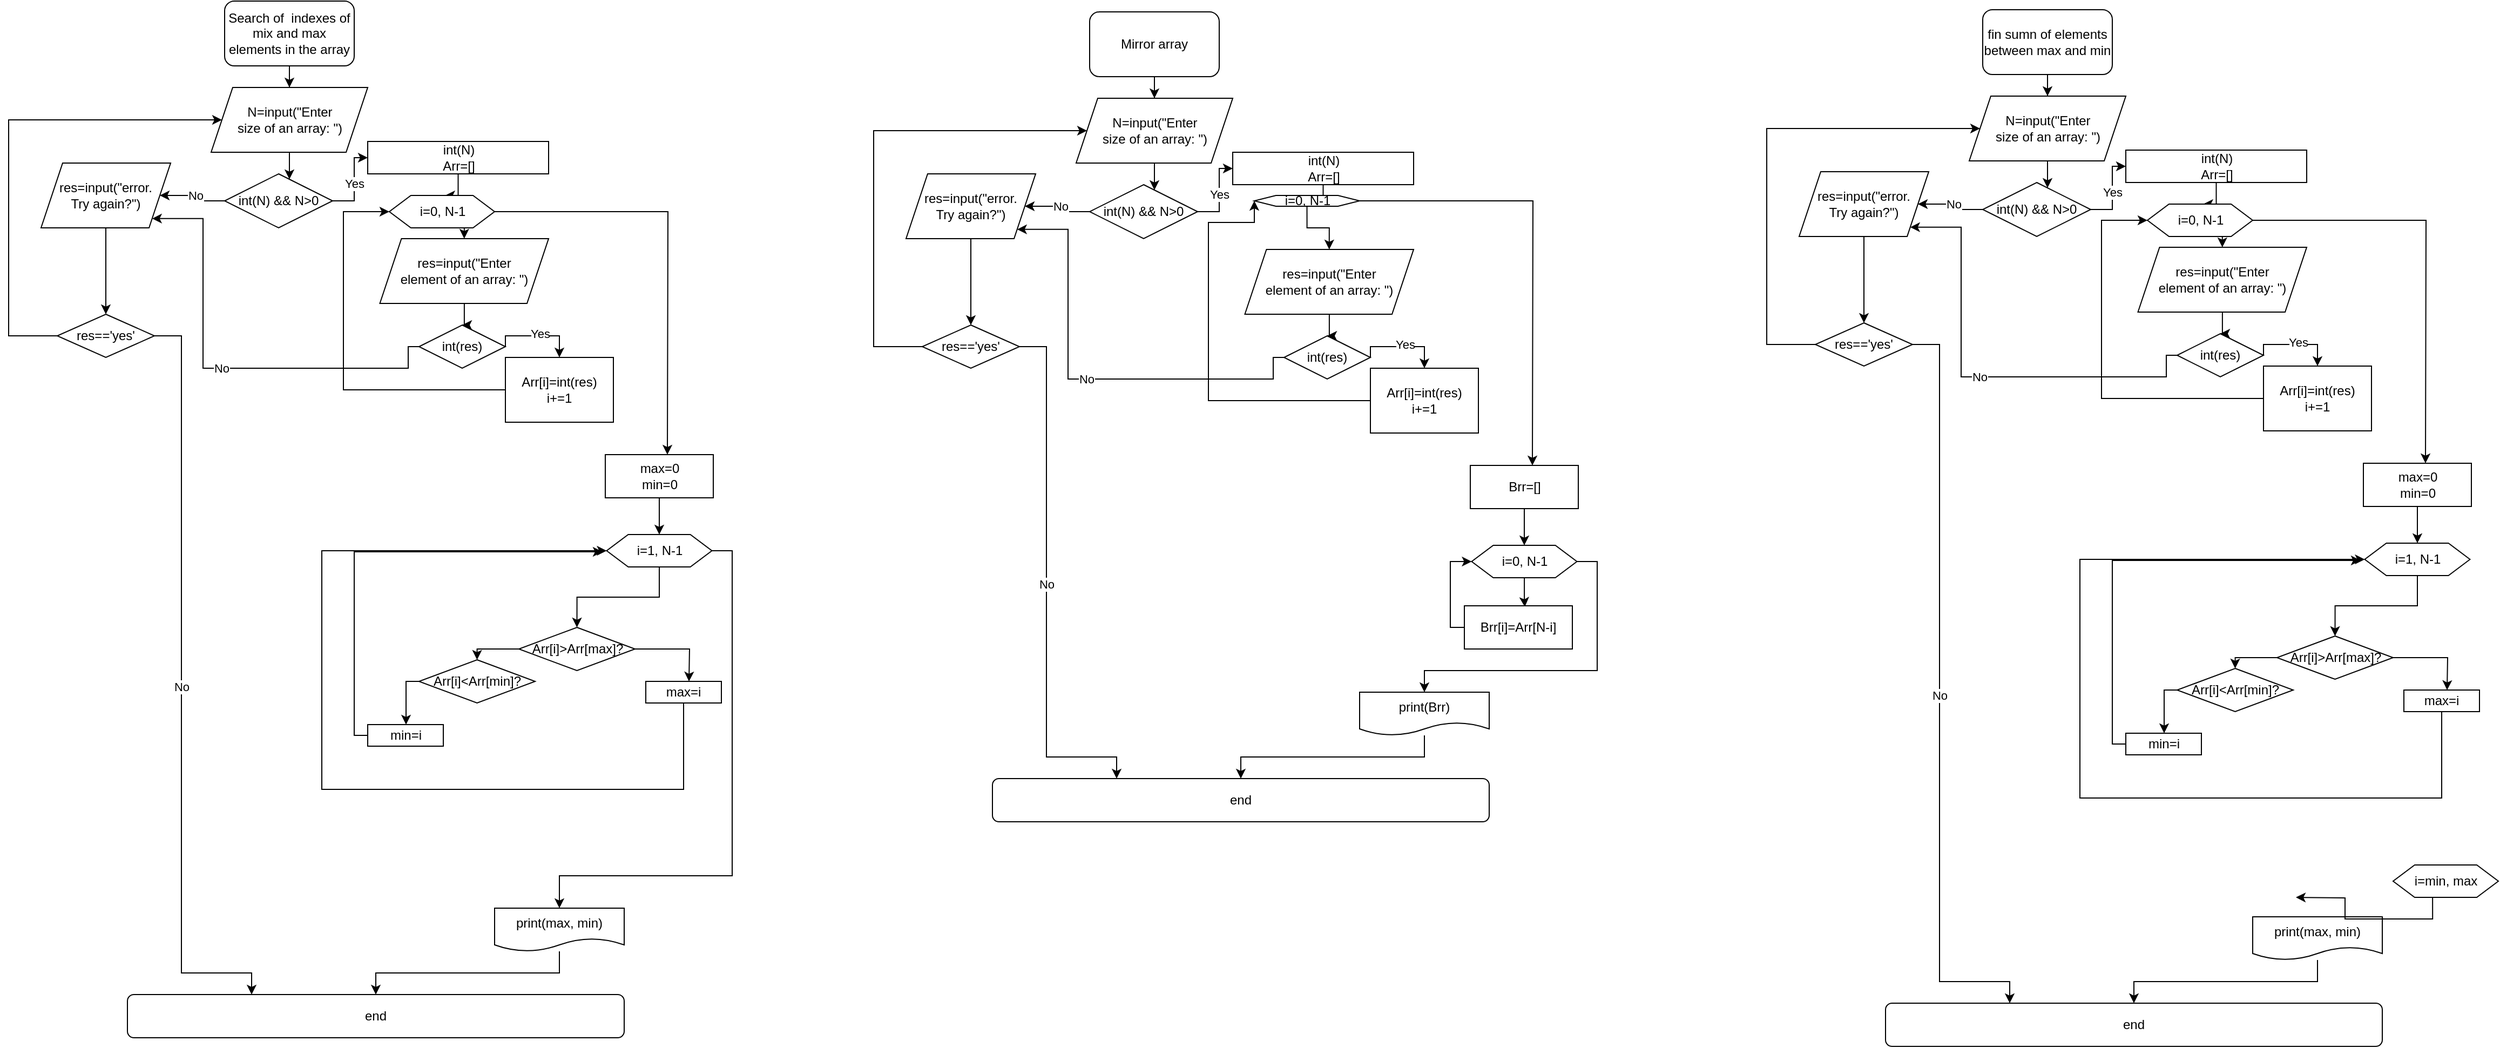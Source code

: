 <mxfile version="20.0.4" type="github">
  <diagram id="_PqSA9Pv_snBcvRDJ_t1" name="Page-1">
    <mxGraphModel dx="544" dy="1064" grid="1" gridSize="10" guides="1" tooltips="1" connect="1" arrows="1" fold="1" page="1" pageScale="1" pageWidth="827" pageHeight="1169" math="0" shadow="0">
      <root>
        <mxCell id="0" />
        <mxCell id="1" parent="0" />
        <mxCell id="c1LPF4VAhOiQwFTTLrdH-11" style="edgeStyle=orthogonalEdgeStyle;rounded=0;orthogonalLoop=1;jettySize=auto;html=1;entryX=0.5;entryY=0;entryDx=0;entryDy=0;" edge="1" parent="1" source="c1LPF4VAhOiQwFTTLrdH-1" target="c1LPF4VAhOiQwFTTLrdH-2">
          <mxGeometry relative="1" as="geometry" />
        </mxCell>
        <mxCell id="c1LPF4VAhOiQwFTTLrdH-1" value="Search of&amp;nbsp; indexes of mix and max elements in the array" style="rounded=1;whiteSpace=wrap;html=1;" vertex="1" parent="1">
          <mxGeometry x="282" y="60" width="120" height="60" as="geometry" />
        </mxCell>
        <mxCell id="c1LPF4VAhOiQwFTTLrdH-6" value="" style="edgeStyle=orthogonalEdgeStyle;rounded=0;orthogonalLoop=1;jettySize=auto;html=1;" edge="1" parent="1" source="c1LPF4VAhOiQwFTTLrdH-2" target="c1LPF4VAhOiQwFTTLrdH-5">
          <mxGeometry relative="1" as="geometry">
            <Array as="points">
              <mxPoint x="342" y="210" />
              <mxPoint x="342" y="210" />
            </Array>
          </mxGeometry>
        </mxCell>
        <mxCell id="c1LPF4VAhOiQwFTTLrdH-2" value="N=input(&quot;Enter &lt;br&gt;size of an array: &quot;)" style="shape=parallelogram;perimeter=parallelogramPerimeter;whiteSpace=wrap;html=1;fixedSize=1;" vertex="1" parent="1">
          <mxGeometry x="269.5" y="140" width="145" height="60" as="geometry" />
        </mxCell>
        <mxCell id="c1LPF4VAhOiQwFTTLrdH-9" style="edgeStyle=orthogonalEdgeStyle;rounded=0;orthogonalLoop=1;jettySize=auto;html=1;entryX=0.5;entryY=0;entryDx=0;entryDy=0;" edge="1" parent="1" source="c1LPF4VAhOiQwFTTLrdH-3" target="c1LPF4VAhOiQwFTTLrdH-4">
          <mxGeometry relative="1" as="geometry" />
        </mxCell>
        <mxCell id="c1LPF4VAhOiQwFTTLrdH-3" value="res=input(&quot;error. &lt;br&gt;Try again?&quot;)" style="shape=parallelogram;perimeter=parallelogramPerimeter;whiteSpace=wrap;html=1;fixedSize=1;" vertex="1" parent="1">
          <mxGeometry x="112" y="210" width="120" height="60" as="geometry" />
        </mxCell>
        <mxCell id="c1LPF4VAhOiQwFTTLrdH-10" style="edgeStyle=orthogonalEdgeStyle;rounded=0;orthogonalLoop=1;jettySize=auto;html=1;entryX=0;entryY=0.5;entryDx=0;entryDy=0;" edge="1" parent="1" source="c1LPF4VAhOiQwFTTLrdH-4" target="c1LPF4VAhOiQwFTTLrdH-2">
          <mxGeometry relative="1" as="geometry">
            <Array as="points">
              <mxPoint x="82" y="370" />
              <mxPoint x="82" y="170" />
            </Array>
          </mxGeometry>
        </mxCell>
        <mxCell id="c1LPF4VAhOiQwFTTLrdH-63" value="No" style="edgeStyle=orthogonalEdgeStyle;rounded=0;orthogonalLoop=1;jettySize=auto;html=1;entryX=0.25;entryY=0;entryDx=0;entryDy=0;exitX=1;exitY=0.5;exitDx=0;exitDy=0;" edge="1" parent="1" source="c1LPF4VAhOiQwFTTLrdH-4" target="c1LPF4VAhOiQwFTTLrdH-60">
          <mxGeometry relative="1" as="geometry">
            <mxPoint x="242.0" y="940" as="targetPoint" />
            <Array as="points">
              <mxPoint x="242" y="370" />
              <mxPoint x="242" y="960" />
            </Array>
          </mxGeometry>
        </mxCell>
        <mxCell id="c1LPF4VAhOiQwFTTLrdH-4" value="res==&#39;yes&#39;" style="rhombus;whiteSpace=wrap;html=1;" vertex="1" parent="1">
          <mxGeometry x="127" y="350" width="90" height="40" as="geometry" />
        </mxCell>
        <mxCell id="c1LPF4VAhOiQwFTTLrdH-7" value="No" style="edgeStyle=orthogonalEdgeStyle;rounded=0;orthogonalLoop=1;jettySize=auto;html=1;entryX=1;entryY=0.5;entryDx=0;entryDy=0;" edge="1" parent="1" source="c1LPF4VAhOiQwFTTLrdH-5" target="c1LPF4VAhOiQwFTTLrdH-3">
          <mxGeometry relative="1" as="geometry" />
        </mxCell>
        <mxCell id="c1LPF4VAhOiQwFTTLrdH-13" value="Yes" style="edgeStyle=orthogonalEdgeStyle;rounded=0;orthogonalLoop=1;jettySize=auto;html=1;entryX=0;entryY=0.5;entryDx=0;entryDy=0;" edge="1" parent="1" source="c1LPF4VAhOiQwFTTLrdH-5" target="c1LPF4VAhOiQwFTTLrdH-12">
          <mxGeometry relative="1" as="geometry" />
        </mxCell>
        <mxCell id="c1LPF4VAhOiQwFTTLrdH-5" value="int(N) &amp;amp;&amp;amp; N&amp;gt;0" style="rhombus;whiteSpace=wrap;html=1;" vertex="1" parent="1">
          <mxGeometry x="282" y="220" width="100" height="50" as="geometry" />
        </mxCell>
        <mxCell id="c1LPF4VAhOiQwFTTLrdH-46" style="edgeStyle=orthogonalEdgeStyle;rounded=0;orthogonalLoop=1;jettySize=auto;html=1;entryX=0.531;entryY=0.032;entryDx=0;entryDy=0;entryPerimeter=0;" edge="1" parent="1" source="c1LPF4VAhOiQwFTTLrdH-12" target="c1LPF4VAhOiQwFTTLrdH-45">
          <mxGeometry relative="1" as="geometry" />
        </mxCell>
        <mxCell id="c1LPF4VAhOiQwFTTLrdH-12" value="int(N)&lt;br&gt;Arr=[]" style="rounded=0;whiteSpace=wrap;html=1;" vertex="1" parent="1">
          <mxGeometry x="414.5" y="190" width="167.5" height="30" as="geometry" />
        </mxCell>
        <mxCell id="c1LPF4VAhOiQwFTTLrdH-23" value="" style="edgeStyle=orthogonalEdgeStyle;rounded=0;orthogonalLoop=1;jettySize=auto;html=1;" edge="1" parent="1" source="c1LPF4VAhOiQwFTTLrdH-15" target="c1LPF4VAhOiQwFTTLrdH-22">
          <mxGeometry relative="1" as="geometry" />
        </mxCell>
        <mxCell id="c1LPF4VAhOiQwFTTLrdH-15" value="res=input(&quot;Enter &lt;br&gt;element of an array: &quot;)" style="shape=parallelogram;perimeter=parallelogramPerimeter;whiteSpace=wrap;html=1;fixedSize=1;" vertex="1" parent="1">
          <mxGeometry x="425.75" y="280" width="156.25" height="60" as="geometry" />
        </mxCell>
        <mxCell id="c1LPF4VAhOiQwFTTLrdH-29" style="edgeStyle=orthogonalEdgeStyle;rounded=0;orthogonalLoop=1;jettySize=auto;html=1;entryX=0.5;entryY=0;entryDx=0;entryDy=0;exitX=1;exitY=0.5;exitDx=0;exitDy=0;" edge="1" parent="1" source="c1LPF4VAhOiQwFTTLrdH-22" target="c1LPF4VAhOiQwFTTLrdH-27">
          <mxGeometry relative="1" as="geometry">
            <Array as="points">
              <mxPoint x="542" y="370" />
              <mxPoint x="592" y="370" />
            </Array>
          </mxGeometry>
        </mxCell>
        <mxCell id="c1LPF4VAhOiQwFTTLrdH-41" value="Yes" style="edgeLabel;html=1;align=center;verticalAlign=middle;resizable=0;points=[];" vertex="1" connectable="0" parent="c1LPF4VAhOiQwFTTLrdH-29">
          <mxGeometry x="0.071" y="3" relative="1" as="geometry">
            <mxPoint x="-1" y="1" as="offset" />
          </mxGeometry>
        </mxCell>
        <mxCell id="c1LPF4VAhOiQwFTTLrdH-40" value="No" style="edgeStyle=orthogonalEdgeStyle;rounded=0;orthogonalLoop=1;jettySize=auto;html=1;entryX=1;entryY=1;entryDx=0;entryDy=0;exitX=0;exitY=0.5;exitDx=0;exitDy=0;" edge="1" parent="1" source="c1LPF4VAhOiQwFTTLrdH-22" target="c1LPF4VAhOiQwFTTLrdH-3">
          <mxGeometry relative="1" as="geometry">
            <Array as="points">
              <mxPoint x="452" y="380" />
              <mxPoint x="452" y="400" />
              <mxPoint x="262" y="400" />
              <mxPoint x="262" y="261" />
            </Array>
          </mxGeometry>
        </mxCell>
        <mxCell id="c1LPF4VAhOiQwFTTLrdH-22" value="int(res)" style="rhombus;whiteSpace=wrap;html=1;" vertex="1" parent="1">
          <mxGeometry x="462" y="360" width="80" height="40" as="geometry" />
        </mxCell>
        <mxCell id="c1LPF4VAhOiQwFTTLrdH-31" value="" style="edgeStyle=orthogonalEdgeStyle;rounded=0;orthogonalLoop=1;jettySize=auto;html=1;entryX=0;entryY=0.5;entryDx=0;entryDy=0;" edge="1" parent="1" source="c1LPF4VAhOiQwFTTLrdH-27" target="c1LPF4VAhOiQwFTTLrdH-45">
          <mxGeometry relative="1" as="geometry">
            <mxPoint x="654.5" y="460.0" as="targetPoint" />
            <Array as="points">
              <mxPoint x="392" y="420" />
              <mxPoint x="392" y="255" />
            </Array>
          </mxGeometry>
        </mxCell>
        <mxCell id="c1LPF4VAhOiQwFTTLrdH-27" value="Arr[i]=int(res)&lt;br&gt;i+=1" style="rounded=0;whiteSpace=wrap;html=1;" vertex="1" parent="1">
          <mxGeometry x="542" y="390" width="100" height="60" as="geometry" />
        </mxCell>
        <mxCell id="c1LPF4VAhOiQwFTTLrdH-38" style="edgeStyle=orthogonalEdgeStyle;rounded=0;orthogonalLoop=1;jettySize=auto;html=1;entryX=0.5;entryY=0;entryDx=0;entryDy=0;exitX=0.5;exitY=1;exitDx=0;exitDy=0;" edge="1" parent="1" source="c1LPF4VAhOiQwFTTLrdH-50" target="c1LPF4VAhOiQwFTTLrdH-34">
          <mxGeometry relative="1" as="geometry">
            <mxPoint x="594.471" y="590.0" as="sourcePoint" />
          </mxGeometry>
        </mxCell>
        <mxCell id="c1LPF4VAhOiQwFTTLrdH-52" style="edgeStyle=orthogonalEdgeStyle;rounded=0;orthogonalLoop=1;jettySize=auto;html=1;" edge="1" parent="1" source="c1LPF4VAhOiQwFTTLrdH-34">
          <mxGeometry relative="1" as="geometry">
            <mxPoint x="712.0" y="690.0" as="targetPoint" />
          </mxGeometry>
        </mxCell>
        <mxCell id="c1LPF4VAhOiQwFTTLrdH-56" style="edgeStyle=orthogonalEdgeStyle;rounded=0;orthogonalLoop=1;jettySize=auto;html=1;entryX=0.5;entryY=0;entryDx=0;entryDy=0;" edge="1" parent="1" source="c1LPF4VAhOiQwFTTLrdH-34" target="c1LPF4VAhOiQwFTTLrdH-54">
          <mxGeometry relative="1" as="geometry">
            <Array as="points">
              <mxPoint x="516" y="660" />
            </Array>
          </mxGeometry>
        </mxCell>
        <mxCell id="c1LPF4VAhOiQwFTTLrdH-34" value="Arr[i]&amp;gt;Arr[max]?" style="rhombus;whiteSpace=wrap;html=1;" vertex="1" parent="1">
          <mxGeometry x="554.5" y="640" width="107.5" height="40" as="geometry" />
        </mxCell>
        <mxCell id="c1LPF4VAhOiQwFTTLrdH-51" style="edgeStyle=orthogonalEdgeStyle;rounded=0;orthogonalLoop=1;jettySize=auto;html=1;entryX=0.5;entryY=0;entryDx=0;entryDy=0;" edge="1" parent="1" source="c1LPF4VAhOiQwFTTLrdH-35" target="c1LPF4VAhOiQwFTTLrdH-50">
          <mxGeometry relative="1" as="geometry" />
        </mxCell>
        <mxCell id="c1LPF4VAhOiQwFTTLrdH-35" value="max=0&lt;br&gt;min=0" style="rounded=0;whiteSpace=wrap;html=1;" vertex="1" parent="1">
          <mxGeometry x="634.5" y="480" width="100" height="40" as="geometry" />
        </mxCell>
        <mxCell id="c1LPF4VAhOiQwFTTLrdH-48" style="edgeStyle=orthogonalEdgeStyle;rounded=0;orthogonalLoop=1;jettySize=auto;html=1;entryX=0.5;entryY=0;entryDx=0;entryDy=0;exitX=0.5;exitY=1;exitDx=0;exitDy=0;" edge="1" parent="1" source="c1LPF4VAhOiQwFTTLrdH-45" target="c1LPF4VAhOiQwFTTLrdH-15">
          <mxGeometry relative="1" as="geometry" />
        </mxCell>
        <mxCell id="c1LPF4VAhOiQwFTTLrdH-49" style="edgeStyle=orthogonalEdgeStyle;rounded=0;orthogonalLoop=1;jettySize=auto;html=1;" edge="1" parent="1" source="c1LPF4VAhOiQwFTTLrdH-45">
          <mxGeometry relative="1" as="geometry">
            <mxPoint x="692.0" y="480.0" as="targetPoint" />
          </mxGeometry>
        </mxCell>
        <mxCell id="c1LPF4VAhOiQwFTTLrdH-45" value="i=0, N-1" style="shape=hexagon;perimeter=hexagonPerimeter2;whiteSpace=wrap;html=1;fixedSize=1;" vertex="1" parent="1">
          <mxGeometry x="434.5" y="240" width="97.5" height="30" as="geometry" />
        </mxCell>
        <mxCell id="c1LPF4VAhOiQwFTTLrdH-62" style="edgeStyle=orthogonalEdgeStyle;rounded=0;orthogonalLoop=1;jettySize=auto;html=1;entryX=0.5;entryY=0;entryDx=0;entryDy=0;" edge="1" parent="1" source="c1LPF4VAhOiQwFTTLrdH-50" target="c1LPF4VAhOiQwFTTLrdH-61">
          <mxGeometry relative="1" as="geometry">
            <Array as="points">
              <mxPoint x="752" y="569" />
              <mxPoint x="752" y="870" />
            </Array>
          </mxGeometry>
        </mxCell>
        <mxCell id="c1LPF4VAhOiQwFTTLrdH-50" value="i=1, N-1" style="shape=hexagon;perimeter=hexagonPerimeter2;whiteSpace=wrap;html=1;fixedSize=1;" vertex="1" parent="1">
          <mxGeometry x="635.75" y="554" width="97.5" height="30" as="geometry" />
        </mxCell>
        <mxCell id="c1LPF4VAhOiQwFTTLrdH-58" style="edgeStyle=orthogonalEdgeStyle;rounded=0;orthogonalLoop=1;jettySize=auto;html=1;entryX=0;entryY=0.5;entryDx=0;entryDy=0;" edge="1" parent="1" source="c1LPF4VAhOiQwFTTLrdH-53" target="c1LPF4VAhOiQwFTTLrdH-50">
          <mxGeometry relative="1" as="geometry">
            <Array as="points">
              <mxPoint x="707" y="790" />
              <mxPoint x="372" y="790" />
              <mxPoint x="372" y="569" />
            </Array>
          </mxGeometry>
        </mxCell>
        <mxCell id="c1LPF4VAhOiQwFTTLrdH-53" value="max=i" style="rounded=0;whiteSpace=wrap;html=1;" vertex="1" parent="1">
          <mxGeometry x="672" y="690" width="70" height="20" as="geometry" />
        </mxCell>
        <mxCell id="c1LPF4VAhOiQwFTTLrdH-57" style="edgeStyle=orthogonalEdgeStyle;rounded=0;orthogonalLoop=1;jettySize=auto;html=1;entryX=0.5;entryY=0;entryDx=0;entryDy=0;" edge="1" parent="1" source="c1LPF4VAhOiQwFTTLrdH-54" target="c1LPF4VAhOiQwFTTLrdH-55">
          <mxGeometry relative="1" as="geometry">
            <Array as="points">
              <mxPoint x="450" y="690" />
              <mxPoint x="450" y="730" />
            </Array>
          </mxGeometry>
        </mxCell>
        <mxCell id="c1LPF4VAhOiQwFTTLrdH-54" value="Arr[i]&amp;lt;Arr[min]?" style="rhombus;whiteSpace=wrap;html=1;" vertex="1" parent="1">
          <mxGeometry x="462" y="670" width="107.5" height="40" as="geometry" />
        </mxCell>
        <mxCell id="c1LPF4VAhOiQwFTTLrdH-59" style="edgeStyle=orthogonalEdgeStyle;rounded=0;orthogonalLoop=1;jettySize=auto;html=1;" edge="1" parent="1" source="c1LPF4VAhOiQwFTTLrdH-55">
          <mxGeometry relative="1" as="geometry">
            <mxPoint x="632" y="570" as="targetPoint" />
            <Array as="points">
              <mxPoint x="402" y="740" />
              <mxPoint x="402" y="570" />
            </Array>
          </mxGeometry>
        </mxCell>
        <mxCell id="c1LPF4VAhOiQwFTTLrdH-55" value="min=i" style="rounded=0;whiteSpace=wrap;html=1;" vertex="1" parent="1">
          <mxGeometry x="414.5" y="730" width="70" height="20" as="geometry" />
        </mxCell>
        <mxCell id="c1LPF4VAhOiQwFTTLrdH-60" value="end" style="rounded=1;whiteSpace=wrap;html=1;fontSize=12;glass=0;strokeWidth=1;shadow=0;" vertex="1" parent="1">
          <mxGeometry x="192" y="980" width="460" height="40" as="geometry" />
        </mxCell>
        <mxCell id="c1LPF4VAhOiQwFTTLrdH-64" style="edgeStyle=orthogonalEdgeStyle;rounded=0;orthogonalLoop=1;jettySize=auto;html=1;" edge="1" parent="1" source="c1LPF4VAhOiQwFTTLrdH-61" target="c1LPF4VAhOiQwFTTLrdH-60">
          <mxGeometry relative="1" as="geometry" />
        </mxCell>
        <mxCell id="c1LPF4VAhOiQwFTTLrdH-61" value="print(max, min)" style="shape=document;whiteSpace=wrap;html=1;boundedLbl=1;" vertex="1" parent="1">
          <mxGeometry x="532" y="900" width="120" height="40" as="geometry" />
        </mxCell>
        <mxCell id="c1LPF4VAhOiQwFTTLrdH-65" style="edgeStyle=orthogonalEdgeStyle;rounded=0;orthogonalLoop=1;jettySize=auto;html=1;entryX=0.5;entryY=0;entryDx=0;entryDy=0;" edge="1" parent="1" source="c1LPF4VAhOiQwFTTLrdH-66" target="c1LPF4VAhOiQwFTTLrdH-68">
          <mxGeometry relative="1" as="geometry" />
        </mxCell>
        <mxCell id="c1LPF4VAhOiQwFTTLrdH-66" value="Mirror array" style="rounded=1;whiteSpace=wrap;html=1;" vertex="1" parent="1">
          <mxGeometry x="1083" y="70" width="120" height="60" as="geometry" />
        </mxCell>
        <mxCell id="c1LPF4VAhOiQwFTTLrdH-67" value="" style="edgeStyle=orthogonalEdgeStyle;rounded=0;orthogonalLoop=1;jettySize=auto;html=1;" edge="1" parent="1" source="c1LPF4VAhOiQwFTTLrdH-68" target="c1LPF4VAhOiQwFTTLrdH-76">
          <mxGeometry relative="1" as="geometry">
            <Array as="points">
              <mxPoint x="1143" y="220" />
              <mxPoint x="1143" y="220" />
            </Array>
          </mxGeometry>
        </mxCell>
        <mxCell id="c1LPF4VAhOiQwFTTLrdH-68" value="N=input(&quot;Enter &lt;br&gt;size of an array: &quot;)" style="shape=parallelogram;perimeter=parallelogramPerimeter;whiteSpace=wrap;html=1;fixedSize=1;" vertex="1" parent="1">
          <mxGeometry x="1070.5" y="150" width="145" height="60" as="geometry" />
        </mxCell>
        <mxCell id="c1LPF4VAhOiQwFTTLrdH-69" style="edgeStyle=orthogonalEdgeStyle;rounded=0;orthogonalLoop=1;jettySize=auto;html=1;entryX=0.5;entryY=0;entryDx=0;entryDy=0;" edge="1" parent="1" source="c1LPF4VAhOiQwFTTLrdH-70" target="c1LPF4VAhOiQwFTTLrdH-73">
          <mxGeometry relative="1" as="geometry" />
        </mxCell>
        <mxCell id="c1LPF4VAhOiQwFTTLrdH-70" value="res=input(&quot;error. &lt;br&gt;Try again?&quot;)" style="shape=parallelogram;perimeter=parallelogramPerimeter;whiteSpace=wrap;html=1;fixedSize=1;" vertex="1" parent="1">
          <mxGeometry x="913" y="220" width="120" height="60" as="geometry" />
        </mxCell>
        <mxCell id="c1LPF4VAhOiQwFTTLrdH-71" style="edgeStyle=orthogonalEdgeStyle;rounded=0;orthogonalLoop=1;jettySize=auto;html=1;entryX=0;entryY=0.5;entryDx=0;entryDy=0;" edge="1" parent="1" source="c1LPF4VAhOiQwFTTLrdH-73" target="c1LPF4VAhOiQwFTTLrdH-68">
          <mxGeometry relative="1" as="geometry">
            <Array as="points">
              <mxPoint x="883" y="380" />
              <mxPoint x="883" y="180" />
            </Array>
          </mxGeometry>
        </mxCell>
        <mxCell id="c1LPF4VAhOiQwFTTLrdH-72" value="No" style="edgeStyle=orthogonalEdgeStyle;rounded=0;orthogonalLoop=1;jettySize=auto;html=1;entryX=0.25;entryY=0;entryDx=0;entryDy=0;exitX=1;exitY=0.5;exitDx=0;exitDy=0;" edge="1" parent="1" source="c1LPF4VAhOiQwFTTLrdH-73" target="c1LPF4VAhOiQwFTTLrdH-104">
          <mxGeometry relative="1" as="geometry">
            <mxPoint x="1043" y="950" as="targetPoint" />
            <Array as="points">
              <mxPoint x="1043" y="380" />
              <mxPoint x="1043" y="760" />
              <mxPoint x="1108" y="760" />
            </Array>
          </mxGeometry>
        </mxCell>
        <mxCell id="c1LPF4VAhOiQwFTTLrdH-73" value="res==&#39;yes&#39;" style="rhombus;whiteSpace=wrap;html=1;" vertex="1" parent="1">
          <mxGeometry x="928" y="360" width="90" height="40" as="geometry" />
        </mxCell>
        <mxCell id="c1LPF4VAhOiQwFTTLrdH-74" value="No" style="edgeStyle=orthogonalEdgeStyle;rounded=0;orthogonalLoop=1;jettySize=auto;html=1;entryX=1;entryY=0.5;entryDx=0;entryDy=0;" edge="1" parent="1" source="c1LPF4VAhOiQwFTTLrdH-76" target="c1LPF4VAhOiQwFTTLrdH-70">
          <mxGeometry relative="1" as="geometry" />
        </mxCell>
        <mxCell id="c1LPF4VAhOiQwFTTLrdH-75" value="Yes" style="edgeStyle=orthogonalEdgeStyle;rounded=0;orthogonalLoop=1;jettySize=auto;html=1;entryX=0;entryY=0.5;entryDx=0;entryDy=0;" edge="1" parent="1" source="c1LPF4VAhOiQwFTTLrdH-76" target="c1LPF4VAhOiQwFTTLrdH-78">
          <mxGeometry relative="1" as="geometry" />
        </mxCell>
        <mxCell id="c1LPF4VAhOiQwFTTLrdH-76" value="int(N) &amp;amp;&amp;amp; N&amp;gt;0" style="rhombus;whiteSpace=wrap;html=1;" vertex="1" parent="1">
          <mxGeometry x="1083" y="230" width="100" height="50" as="geometry" />
        </mxCell>
        <mxCell id="c1LPF4VAhOiQwFTTLrdH-77" style="edgeStyle=orthogonalEdgeStyle;rounded=0;orthogonalLoop=1;jettySize=auto;html=1;entryX=0.531;entryY=0.032;entryDx=0;entryDy=0;entryPerimeter=0;" edge="1" parent="1" source="c1LPF4VAhOiQwFTTLrdH-78" target="c1LPF4VAhOiQwFTTLrdH-95">
          <mxGeometry relative="1" as="geometry" />
        </mxCell>
        <mxCell id="c1LPF4VAhOiQwFTTLrdH-78" value="int(N)&lt;br&gt;Arr=[]" style="rounded=0;whiteSpace=wrap;html=1;" vertex="1" parent="1">
          <mxGeometry x="1215.5" y="200" width="167.5" height="30" as="geometry" />
        </mxCell>
        <mxCell id="c1LPF4VAhOiQwFTTLrdH-79" value="" style="edgeStyle=orthogonalEdgeStyle;rounded=0;orthogonalLoop=1;jettySize=auto;html=1;" edge="1" parent="1" source="c1LPF4VAhOiQwFTTLrdH-80" target="c1LPF4VAhOiQwFTTLrdH-84">
          <mxGeometry relative="1" as="geometry" />
        </mxCell>
        <mxCell id="c1LPF4VAhOiQwFTTLrdH-80" value="res=input(&quot;Enter &lt;br&gt;element of an array: &quot;)" style="shape=parallelogram;perimeter=parallelogramPerimeter;whiteSpace=wrap;html=1;fixedSize=1;" vertex="1" parent="1">
          <mxGeometry x="1226.75" y="290" width="156.25" height="60" as="geometry" />
        </mxCell>
        <mxCell id="c1LPF4VAhOiQwFTTLrdH-81" style="edgeStyle=orthogonalEdgeStyle;rounded=0;orthogonalLoop=1;jettySize=auto;html=1;entryX=0.5;entryY=0;entryDx=0;entryDy=0;exitX=1;exitY=0.5;exitDx=0;exitDy=0;" edge="1" parent="1" source="c1LPF4VAhOiQwFTTLrdH-84" target="c1LPF4VAhOiQwFTTLrdH-86">
          <mxGeometry relative="1" as="geometry">
            <Array as="points">
              <mxPoint x="1343" y="380" />
              <mxPoint x="1393" y="380" />
            </Array>
          </mxGeometry>
        </mxCell>
        <mxCell id="c1LPF4VAhOiQwFTTLrdH-82" value="Yes" style="edgeLabel;html=1;align=center;verticalAlign=middle;resizable=0;points=[];" vertex="1" connectable="0" parent="c1LPF4VAhOiQwFTTLrdH-81">
          <mxGeometry x="0.071" y="3" relative="1" as="geometry">
            <mxPoint x="-1" y="1" as="offset" />
          </mxGeometry>
        </mxCell>
        <mxCell id="c1LPF4VAhOiQwFTTLrdH-83" value="No" style="edgeStyle=orthogonalEdgeStyle;rounded=0;orthogonalLoop=1;jettySize=auto;html=1;entryX=1;entryY=1;entryDx=0;entryDy=0;exitX=0;exitY=0.5;exitDx=0;exitDy=0;" edge="1" parent="1" source="c1LPF4VAhOiQwFTTLrdH-84" target="c1LPF4VAhOiQwFTTLrdH-70">
          <mxGeometry relative="1" as="geometry">
            <Array as="points">
              <mxPoint x="1253" y="390" />
              <mxPoint x="1253" y="410" />
              <mxPoint x="1063" y="410" />
              <mxPoint x="1063" y="271" />
            </Array>
          </mxGeometry>
        </mxCell>
        <mxCell id="c1LPF4VAhOiQwFTTLrdH-84" value="int(res)" style="rhombus;whiteSpace=wrap;html=1;" vertex="1" parent="1">
          <mxGeometry x="1263" y="370" width="80" height="40" as="geometry" />
        </mxCell>
        <mxCell id="c1LPF4VAhOiQwFTTLrdH-85" value="" style="edgeStyle=orthogonalEdgeStyle;rounded=0;orthogonalLoop=1;jettySize=auto;html=1;entryX=0;entryY=0.5;entryDx=0;entryDy=0;" edge="1" parent="1" source="c1LPF4VAhOiQwFTTLrdH-86" target="c1LPF4VAhOiQwFTTLrdH-95">
          <mxGeometry relative="1" as="geometry">
            <mxPoint x="1455.5" y="470.0" as="targetPoint" />
            <Array as="points">
              <mxPoint x="1193" y="430" />
              <mxPoint x="1193" y="265" />
            </Array>
          </mxGeometry>
        </mxCell>
        <mxCell id="c1LPF4VAhOiQwFTTLrdH-86" value="Arr[i]=int(res)&lt;br&gt;i+=1" style="rounded=0;whiteSpace=wrap;html=1;" vertex="1" parent="1">
          <mxGeometry x="1343" y="400" width="100" height="60" as="geometry" />
        </mxCell>
        <mxCell id="c1LPF4VAhOiQwFTTLrdH-91" style="edgeStyle=orthogonalEdgeStyle;rounded=0;orthogonalLoop=1;jettySize=auto;html=1;entryX=0.5;entryY=0;entryDx=0;entryDy=0;" edge="1" parent="1" source="c1LPF4VAhOiQwFTTLrdH-92" target="c1LPF4VAhOiQwFTTLrdH-97">
          <mxGeometry relative="1" as="geometry" />
        </mxCell>
        <mxCell id="c1LPF4VAhOiQwFTTLrdH-92" value="Brr=[]" style="rounded=0;whiteSpace=wrap;html=1;" vertex="1" parent="1">
          <mxGeometry x="1435.5" y="490" width="100" height="40" as="geometry" />
        </mxCell>
        <mxCell id="c1LPF4VAhOiQwFTTLrdH-93" style="edgeStyle=orthogonalEdgeStyle;rounded=0;orthogonalLoop=1;jettySize=auto;html=1;entryX=0.5;entryY=0;entryDx=0;entryDy=0;exitX=0.5;exitY=1;exitDx=0;exitDy=0;" edge="1" parent="1" source="c1LPF4VAhOiQwFTTLrdH-95" target="c1LPF4VAhOiQwFTTLrdH-80">
          <mxGeometry relative="1" as="geometry" />
        </mxCell>
        <mxCell id="c1LPF4VAhOiQwFTTLrdH-94" style="edgeStyle=orthogonalEdgeStyle;rounded=0;orthogonalLoop=1;jettySize=auto;html=1;" edge="1" parent="1" source="c1LPF4VAhOiQwFTTLrdH-95">
          <mxGeometry relative="1" as="geometry">
            <mxPoint x="1493" y="490.0" as="targetPoint" />
          </mxGeometry>
        </mxCell>
        <mxCell id="c1LPF4VAhOiQwFTTLrdH-95" value="i=0, N-1" style="shape=hexagon;perimeter=hexagonPerimeter2;whiteSpace=wrap;html=1;fixedSize=1;" vertex="1" parent="1">
          <mxGeometry x="1235.5" y="240" width="97.5" height="10" as="geometry" />
        </mxCell>
        <mxCell id="c1LPF4VAhOiQwFTTLrdH-96" style="edgeStyle=orthogonalEdgeStyle;rounded=0;orthogonalLoop=1;jettySize=auto;html=1;entryX=0.5;entryY=0;entryDx=0;entryDy=0;" edge="1" parent="1" source="c1LPF4VAhOiQwFTTLrdH-97" target="c1LPF4VAhOiQwFTTLrdH-106">
          <mxGeometry relative="1" as="geometry">
            <Array as="points">
              <mxPoint x="1553" y="579" />
              <mxPoint x="1553" y="680" />
              <mxPoint x="1393" y="680" />
            </Array>
          </mxGeometry>
        </mxCell>
        <mxCell id="c1LPF4VAhOiQwFTTLrdH-111" style="edgeStyle=orthogonalEdgeStyle;rounded=0;orthogonalLoop=1;jettySize=auto;html=1;entryX=0.56;entryY=0.025;entryDx=0;entryDy=0;entryPerimeter=0;" edge="1" parent="1" source="c1LPF4VAhOiQwFTTLrdH-97" target="c1LPF4VAhOiQwFTTLrdH-108">
          <mxGeometry relative="1" as="geometry" />
        </mxCell>
        <mxCell id="c1LPF4VAhOiQwFTTLrdH-97" value="i=0, N-1" style="shape=hexagon;perimeter=hexagonPerimeter2;whiteSpace=wrap;html=1;fixedSize=1;" vertex="1" parent="1">
          <mxGeometry x="1436.75" y="564" width="97.5" height="30" as="geometry" />
        </mxCell>
        <mxCell id="c1LPF4VAhOiQwFTTLrdH-104" value="end" style="rounded=1;whiteSpace=wrap;html=1;fontSize=12;glass=0;strokeWidth=1;shadow=0;" vertex="1" parent="1">
          <mxGeometry x="993" y="780" width="460" height="40" as="geometry" />
        </mxCell>
        <mxCell id="c1LPF4VAhOiQwFTTLrdH-105" style="edgeStyle=orthogonalEdgeStyle;rounded=0;orthogonalLoop=1;jettySize=auto;html=1;" edge="1" parent="1" source="c1LPF4VAhOiQwFTTLrdH-106" target="c1LPF4VAhOiQwFTTLrdH-104">
          <mxGeometry relative="1" as="geometry" />
        </mxCell>
        <mxCell id="c1LPF4VAhOiQwFTTLrdH-106" value="print(Brr)" style="shape=document;whiteSpace=wrap;html=1;boundedLbl=1;" vertex="1" parent="1">
          <mxGeometry x="1333" y="700" width="120" height="40" as="geometry" />
        </mxCell>
        <mxCell id="c1LPF4VAhOiQwFTTLrdH-110" style="edgeStyle=orthogonalEdgeStyle;rounded=0;orthogonalLoop=1;jettySize=auto;html=1;entryX=0;entryY=0.5;entryDx=0;entryDy=0;" edge="1" parent="1" source="c1LPF4VAhOiQwFTTLrdH-108" target="c1LPF4VAhOiQwFTTLrdH-97">
          <mxGeometry relative="1" as="geometry">
            <Array as="points">
              <mxPoint x="1417" y="640" />
              <mxPoint x="1417" y="579" />
            </Array>
          </mxGeometry>
        </mxCell>
        <mxCell id="c1LPF4VAhOiQwFTTLrdH-108" value="Brr[i]=Arr[N-i]" style="rounded=0;whiteSpace=wrap;html=1;" vertex="1" parent="1">
          <mxGeometry x="1430" y="620" width="100" height="40" as="geometry" />
        </mxCell>
        <mxCell id="c1LPF4VAhOiQwFTTLrdH-154" style="edgeStyle=orthogonalEdgeStyle;rounded=0;orthogonalLoop=1;jettySize=auto;html=1;entryX=0.5;entryY=0;entryDx=0;entryDy=0;" edge="1" parent="1" source="c1LPF4VAhOiQwFTTLrdH-155" target="c1LPF4VAhOiQwFTTLrdH-157">
          <mxGeometry relative="1" as="geometry" />
        </mxCell>
        <mxCell id="c1LPF4VAhOiQwFTTLrdH-155" value="fin sumn of elements between max and min" style="rounded=1;whiteSpace=wrap;html=1;" vertex="1" parent="1">
          <mxGeometry x="1910" y="68" width="120" height="60" as="geometry" />
        </mxCell>
        <mxCell id="c1LPF4VAhOiQwFTTLrdH-156" value="" style="edgeStyle=orthogonalEdgeStyle;rounded=0;orthogonalLoop=1;jettySize=auto;html=1;" edge="1" parent="1" source="c1LPF4VAhOiQwFTTLrdH-157" target="c1LPF4VAhOiQwFTTLrdH-165">
          <mxGeometry relative="1" as="geometry">
            <Array as="points">
              <mxPoint x="1970" y="218" />
              <mxPoint x="1970" y="218" />
            </Array>
          </mxGeometry>
        </mxCell>
        <mxCell id="c1LPF4VAhOiQwFTTLrdH-157" value="N=input(&quot;Enter &lt;br&gt;size of an array: &quot;)" style="shape=parallelogram;perimeter=parallelogramPerimeter;whiteSpace=wrap;html=1;fixedSize=1;" vertex="1" parent="1">
          <mxGeometry x="1897.5" y="148" width="145" height="60" as="geometry" />
        </mxCell>
        <mxCell id="c1LPF4VAhOiQwFTTLrdH-158" style="edgeStyle=orthogonalEdgeStyle;rounded=0;orthogonalLoop=1;jettySize=auto;html=1;entryX=0.5;entryY=0;entryDx=0;entryDy=0;" edge="1" parent="1" source="c1LPF4VAhOiQwFTTLrdH-159" target="c1LPF4VAhOiQwFTTLrdH-162">
          <mxGeometry relative="1" as="geometry" />
        </mxCell>
        <mxCell id="c1LPF4VAhOiQwFTTLrdH-159" value="res=input(&quot;error. &lt;br&gt;Try again?&quot;)" style="shape=parallelogram;perimeter=parallelogramPerimeter;whiteSpace=wrap;html=1;fixedSize=1;" vertex="1" parent="1">
          <mxGeometry x="1740" y="218" width="120" height="60" as="geometry" />
        </mxCell>
        <mxCell id="c1LPF4VAhOiQwFTTLrdH-160" style="edgeStyle=orthogonalEdgeStyle;rounded=0;orthogonalLoop=1;jettySize=auto;html=1;entryX=0;entryY=0.5;entryDx=0;entryDy=0;" edge="1" parent="1" source="c1LPF4VAhOiQwFTTLrdH-162" target="c1LPF4VAhOiQwFTTLrdH-157">
          <mxGeometry relative="1" as="geometry">
            <Array as="points">
              <mxPoint x="1710" y="378" />
              <mxPoint x="1710" y="178" />
            </Array>
          </mxGeometry>
        </mxCell>
        <mxCell id="c1LPF4VAhOiQwFTTLrdH-161" value="No" style="edgeStyle=orthogonalEdgeStyle;rounded=0;orthogonalLoop=1;jettySize=auto;html=1;entryX=0.25;entryY=0;entryDx=0;entryDy=0;exitX=1;exitY=0.5;exitDx=0;exitDy=0;" edge="1" parent="1" source="c1LPF4VAhOiQwFTTLrdH-162" target="c1LPF4VAhOiQwFTTLrdH-193">
          <mxGeometry relative="1" as="geometry">
            <mxPoint x="1870" y="948" as="targetPoint" />
            <Array as="points">
              <mxPoint x="1870" y="378" />
              <mxPoint x="1870" y="968" />
            </Array>
          </mxGeometry>
        </mxCell>
        <mxCell id="c1LPF4VAhOiQwFTTLrdH-162" value="res==&#39;yes&#39;" style="rhombus;whiteSpace=wrap;html=1;" vertex="1" parent="1">
          <mxGeometry x="1755" y="358" width="90" height="40" as="geometry" />
        </mxCell>
        <mxCell id="c1LPF4VAhOiQwFTTLrdH-163" value="No" style="edgeStyle=orthogonalEdgeStyle;rounded=0;orthogonalLoop=1;jettySize=auto;html=1;entryX=1;entryY=0.5;entryDx=0;entryDy=0;" edge="1" parent="1" source="c1LPF4VAhOiQwFTTLrdH-165" target="c1LPF4VAhOiQwFTTLrdH-159">
          <mxGeometry relative="1" as="geometry" />
        </mxCell>
        <mxCell id="c1LPF4VAhOiQwFTTLrdH-164" value="Yes" style="edgeStyle=orthogonalEdgeStyle;rounded=0;orthogonalLoop=1;jettySize=auto;html=1;entryX=0;entryY=0.5;entryDx=0;entryDy=0;" edge="1" parent="1" source="c1LPF4VAhOiQwFTTLrdH-165" target="c1LPF4VAhOiQwFTTLrdH-167">
          <mxGeometry relative="1" as="geometry" />
        </mxCell>
        <mxCell id="c1LPF4VAhOiQwFTTLrdH-165" value="int(N) &amp;amp;&amp;amp; N&amp;gt;0" style="rhombus;whiteSpace=wrap;html=1;" vertex="1" parent="1">
          <mxGeometry x="1910" y="228" width="100" height="50" as="geometry" />
        </mxCell>
        <mxCell id="c1LPF4VAhOiQwFTTLrdH-166" style="edgeStyle=orthogonalEdgeStyle;rounded=0;orthogonalLoop=1;jettySize=auto;html=1;entryX=0.531;entryY=0.032;entryDx=0;entryDy=0;entryPerimeter=0;" edge="1" parent="1" source="c1LPF4VAhOiQwFTTLrdH-167" target="c1LPF4VAhOiQwFTTLrdH-184">
          <mxGeometry relative="1" as="geometry" />
        </mxCell>
        <mxCell id="c1LPF4VAhOiQwFTTLrdH-167" value="int(N)&lt;br&gt;Arr=[]" style="rounded=0;whiteSpace=wrap;html=1;" vertex="1" parent="1">
          <mxGeometry x="2042.5" y="198" width="167.5" height="30" as="geometry" />
        </mxCell>
        <mxCell id="c1LPF4VAhOiQwFTTLrdH-168" value="" style="edgeStyle=orthogonalEdgeStyle;rounded=0;orthogonalLoop=1;jettySize=auto;html=1;" edge="1" parent="1" source="c1LPF4VAhOiQwFTTLrdH-169" target="c1LPF4VAhOiQwFTTLrdH-173">
          <mxGeometry relative="1" as="geometry" />
        </mxCell>
        <mxCell id="c1LPF4VAhOiQwFTTLrdH-169" value="res=input(&quot;Enter &lt;br&gt;element of an array: &quot;)" style="shape=parallelogram;perimeter=parallelogramPerimeter;whiteSpace=wrap;html=1;fixedSize=1;" vertex="1" parent="1">
          <mxGeometry x="2053.75" y="288" width="156.25" height="60" as="geometry" />
        </mxCell>
        <mxCell id="c1LPF4VAhOiQwFTTLrdH-170" style="edgeStyle=orthogonalEdgeStyle;rounded=0;orthogonalLoop=1;jettySize=auto;html=1;entryX=0.5;entryY=0;entryDx=0;entryDy=0;exitX=1;exitY=0.5;exitDx=0;exitDy=0;" edge="1" parent="1" source="c1LPF4VAhOiQwFTTLrdH-173" target="c1LPF4VAhOiQwFTTLrdH-175">
          <mxGeometry relative="1" as="geometry">
            <Array as="points">
              <mxPoint x="2170" y="378" />
              <mxPoint x="2220" y="378" />
            </Array>
          </mxGeometry>
        </mxCell>
        <mxCell id="c1LPF4VAhOiQwFTTLrdH-171" value="Yes" style="edgeLabel;html=1;align=center;verticalAlign=middle;resizable=0;points=[];" vertex="1" connectable="0" parent="c1LPF4VAhOiQwFTTLrdH-170">
          <mxGeometry x="0.071" y="3" relative="1" as="geometry">
            <mxPoint x="-1" y="1" as="offset" />
          </mxGeometry>
        </mxCell>
        <mxCell id="c1LPF4VAhOiQwFTTLrdH-172" value="No" style="edgeStyle=orthogonalEdgeStyle;rounded=0;orthogonalLoop=1;jettySize=auto;html=1;entryX=1;entryY=1;entryDx=0;entryDy=0;exitX=0;exitY=0.5;exitDx=0;exitDy=0;" edge="1" parent="1" source="c1LPF4VAhOiQwFTTLrdH-173" target="c1LPF4VAhOiQwFTTLrdH-159">
          <mxGeometry relative="1" as="geometry">
            <Array as="points">
              <mxPoint x="2080" y="388" />
              <mxPoint x="2080" y="408" />
              <mxPoint x="1890" y="408" />
              <mxPoint x="1890" y="269" />
            </Array>
          </mxGeometry>
        </mxCell>
        <mxCell id="c1LPF4VAhOiQwFTTLrdH-173" value="int(res)" style="rhombus;whiteSpace=wrap;html=1;" vertex="1" parent="1">
          <mxGeometry x="2090" y="368" width="80" height="40" as="geometry" />
        </mxCell>
        <mxCell id="c1LPF4VAhOiQwFTTLrdH-174" value="" style="edgeStyle=orthogonalEdgeStyle;rounded=0;orthogonalLoop=1;jettySize=auto;html=1;entryX=0;entryY=0.5;entryDx=0;entryDy=0;" edge="1" parent="1" source="c1LPF4VAhOiQwFTTLrdH-175" target="c1LPF4VAhOiQwFTTLrdH-184">
          <mxGeometry relative="1" as="geometry">
            <mxPoint x="2282.5" y="468.0" as="targetPoint" />
            <Array as="points">
              <mxPoint x="2020" y="428" />
              <mxPoint x="2020" y="263" />
            </Array>
          </mxGeometry>
        </mxCell>
        <mxCell id="c1LPF4VAhOiQwFTTLrdH-175" value="Arr[i]=int(res)&lt;br&gt;i+=1" style="rounded=0;whiteSpace=wrap;html=1;" vertex="1" parent="1">
          <mxGeometry x="2170" y="398" width="100" height="60" as="geometry" />
        </mxCell>
        <mxCell id="c1LPF4VAhOiQwFTTLrdH-176" style="edgeStyle=orthogonalEdgeStyle;rounded=0;orthogonalLoop=1;jettySize=auto;html=1;entryX=0.5;entryY=0;entryDx=0;entryDy=0;exitX=0.5;exitY=1;exitDx=0;exitDy=0;" edge="1" parent="1" source="c1LPF4VAhOiQwFTTLrdH-186" target="c1LPF4VAhOiQwFTTLrdH-179">
          <mxGeometry relative="1" as="geometry">
            <mxPoint x="2222.471" y="598.0" as="sourcePoint" />
          </mxGeometry>
        </mxCell>
        <mxCell id="c1LPF4VAhOiQwFTTLrdH-177" style="edgeStyle=orthogonalEdgeStyle;rounded=0;orthogonalLoop=1;jettySize=auto;html=1;" edge="1" parent="1" source="c1LPF4VAhOiQwFTTLrdH-179">
          <mxGeometry relative="1" as="geometry">
            <mxPoint x="2340" y="698" as="targetPoint" />
          </mxGeometry>
        </mxCell>
        <mxCell id="c1LPF4VAhOiQwFTTLrdH-178" style="edgeStyle=orthogonalEdgeStyle;rounded=0;orthogonalLoop=1;jettySize=auto;html=1;entryX=0.5;entryY=0;entryDx=0;entryDy=0;" edge="1" parent="1" source="c1LPF4VAhOiQwFTTLrdH-179" target="c1LPF4VAhOiQwFTTLrdH-190">
          <mxGeometry relative="1" as="geometry">
            <Array as="points">
              <mxPoint x="2144" y="668" />
            </Array>
          </mxGeometry>
        </mxCell>
        <mxCell id="c1LPF4VAhOiQwFTTLrdH-179" value="Arr[i]&amp;gt;Arr[max]?" style="rhombus;whiteSpace=wrap;html=1;" vertex="1" parent="1">
          <mxGeometry x="2182.5" y="648" width="107.5" height="40" as="geometry" />
        </mxCell>
        <mxCell id="c1LPF4VAhOiQwFTTLrdH-180" style="edgeStyle=orthogonalEdgeStyle;rounded=0;orthogonalLoop=1;jettySize=auto;html=1;entryX=0.5;entryY=0;entryDx=0;entryDy=0;" edge="1" parent="1" source="c1LPF4VAhOiQwFTTLrdH-181" target="c1LPF4VAhOiQwFTTLrdH-186">
          <mxGeometry relative="1" as="geometry" />
        </mxCell>
        <mxCell id="c1LPF4VAhOiQwFTTLrdH-181" value="max=0&lt;br&gt;min=0" style="rounded=0;whiteSpace=wrap;html=1;" vertex="1" parent="1">
          <mxGeometry x="2262.5" y="488" width="100" height="40" as="geometry" />
        </mxCell>
        <mxCell id="c1LPF4VAhOiQwFTTLrdH-182" style="edgeStyle=orthogonalEdgeStyle;rounded=0;orthogonalLoop=1;jettySize=auto;html=1;entryX=0.5;entryY=0;entryDx=0;entryDy=0;exitX=0.5;exitY=1;exitDx=0;exitDy=0;" edge="1" parent="1" source="c1LPF4VAhOiQwFTTLrdH-184" target="c1LPF4VAhOiQwFTTLrdH-169">
          <mxGeometry relative="1" as="geometry" />
        </mxCell>
        <mxCell id="c1LPF4VAhOiQwFTTLrdH-183" style="edgeStyle=orthogonalEdgeStyle;rounded=0;orthogonalLoop=1;jettySize=auto;html=1;" edge="1" parent="1" source="c1LPF4VAhOiQwFTTLrdH-184">
          <mxGeometry relative="1" as="geometry">
            <mxPoint x="2320" y="488" as="targetPoint" />
          </mxGeometry>
        </mxCell>
        <mxCell id="c1LPF4VAhOiQwFTTLrdH-184" value="i=0, N-1" style="shape=hexagon;perimeter=hexagonPerimeter2;whiteSpace=wrap;html=1;fixedSize=1;" vertex="1" parent="1">
          <mxGeometry x="2062.5" y="248" width="97.5" height="30" as="geometry" />
        </mxCell>
        <mxCell id="c1LPF4VAhOiQwFTTLrdH-186" value="i=1, N-1" style="shape=hexagon;perimeter=hexagonPerimeter2;whiteSpace=wrap;html=1;fixedSize=1;" vertex="1" parent="1">
          <mxGeometry x="2263.75" y="562" width="97.5" height="30" as="geometry" />
        </mxCell>
        <mxCell id="c1LPF4VAhOiQwFTTLrdH-187" style="edgeStyle=orthogonalEdgeStyle;rounded=0;orthogonalLoop=1;jettySize=auto;html=1;entryX=0;entryY=0.5;entryDx=0;entryDy=0;" edge="1" parent="1" source="c1LPF4VAhOiQwFTTLrdH-188" target="c1LPF4VAhOiQwFTTLrdH-186">
          <mxGeometry relative="1" as="geometry">
            <Array as="points">
              <mxPoint x="2335" y="798" />
              <mxPoint x="2000" y="798" />
              <mxPoint x="2000" y="577" />
            </Array>
          </mxGeometry>
        </mxCell>
        <mxCell id="c1LPF4VAhOiQwFTTLrdH-188" value="max=i" style="rounded=0;whiteSpace=wrap;html=1;" vertex="1" parent="1">
          <mxGeometry x="2300" y="698" width="70" height="20" as="geometry" />
        </mxCell>
        <mxCell id="c1LPF4VAhOiQwFTTLrdH-189" style="edgeStyle=orthogonalEdgeStyle;rounded=0;orthogonalLoop=1;jettySize=auto;html=1;entryX=0.5;entryY=0;entryDx=0;entryDy=0;" edge="1" parent="1" source="c1LPF4VAhOiQwFTTLrdH-190" target="c1LPF4VAhOiQwFTTLrdH-192">
          <mxGeometry relative="1" as="geometry">
            <Array as="points">
              <mxPoint x="2078" y="698" />
              <mxPoint x="2078" y="738" />
            </Array>
          </mxGeometry>
        </mxCell>
        <mxCell id="c1LPF4VAhOiQwFTTLrdH-190" value="Arr[i]&amp;lt;Arr[min]?" style="rhombus;whiteSpace=wrap;html=1;" vertex="1" parent="1">
          <mxGeometry x="2090" y="678" width="107.5" height="40" as="geometry" />
        </mxCell>
        <mxCell id="c1LPF4VAhOiQwFTTLrdH-191" style="edgeStyle=orthogonalEdgeStyle;rounded=0;orthogonalLoop=1;jettySize=auto;html=1;" edge="1" parent="1" source="c1LPF4VAhOiQwFTTLrdH-192">
          <mxGeometry relative="1" as="geometry">
            <mxPoint x="2260" y="578" as="targetPoint" />
            <Array as="points">
              <mxPoint x="2030" y="748" />
              <mxPoint x="2030" y="578" />
            </Array>
          </mxGeometry>
        </mxCell>
        <mxCell id="c1LPF4VAhOiQwFTTLrdH-192" value="min=i" style="rounded=0;whiteSpace=wrap;html=1;" vertex="1" parent="1">
          <mxGeometry x="2042.5" y="738" width="70" height="20" as="geometry" />
        </mxCell>
        <mxCell id="c1LPF4VAhOiQwFTTLrdH-193" value="end" style="rounded=1;whiteSpace=wrap;html=1;fontSize=12;glass=0;strokeWidth=1;shadow=0;" vertex="1" parent="1">
          <mxGeometry x="1820" y="988" width="460" height="40" as="geometry" />
        </mxCell>
        <mxCell id="c1LPF4VAhOiQwFTTLrdH-194" style="edgeStyle=orthogonalEdgeStyle;rounded=0;orthogonalLoop=1;jettySize=auto;html=1;" edge="1" parent="1" source="c1LPF4VAhOiQwFTTLrdH-195" target="c1LPF4VAhOiQwFTTLrdH-193">
          <mxGeometry relative="1" as="geometry" />
        </mxCell>
        <mxCell id="c1LPF4VAhOiQwFTTLrdH-195" value="print(max, min)" style="shape=document;whiteSpace=wrap;html=1;boundedLbl=1;" vertex="1" parent="1">
          <mxGeometry x="2160" y="908" width="120" height="40" as="geometry" />
        </mxCell>
        <mxCell id="c1LPF4VAhOiQwFTTLrdH-197" style="edgeStyle=orthogonalEdgeStyle;rounded=0;orthogonalLoop=1;jettySize=auto;html=1;exitX=0.375;exitY=1;exitDx=0;exitDy=0;" edge="1" parent="1" source="c1LPF4VAhOiQwFTTLrdH-196">
          <mxGeometry relative="1" as="geometry">
            <mxPoint x="2200" y="890" as="targetPoint" />
          </mxGeometry>
        </mxCell>
        <mxCell id="c1LPF4VAhOiQwFTTLrdH-196" value="i=min, max" style="shape=hexagon;perimeter=hexagonPerimeter2;whiteSpace=wrap;html=1;fixedSize=1;" vertex="1" parent="1">
          <mxGeometry x="2290" y="860" width="97.5" height="30" as="geometry" />
        </mxCell>
      </root>
    </mxGraphModel>
  </diagram>
</mxfile>
